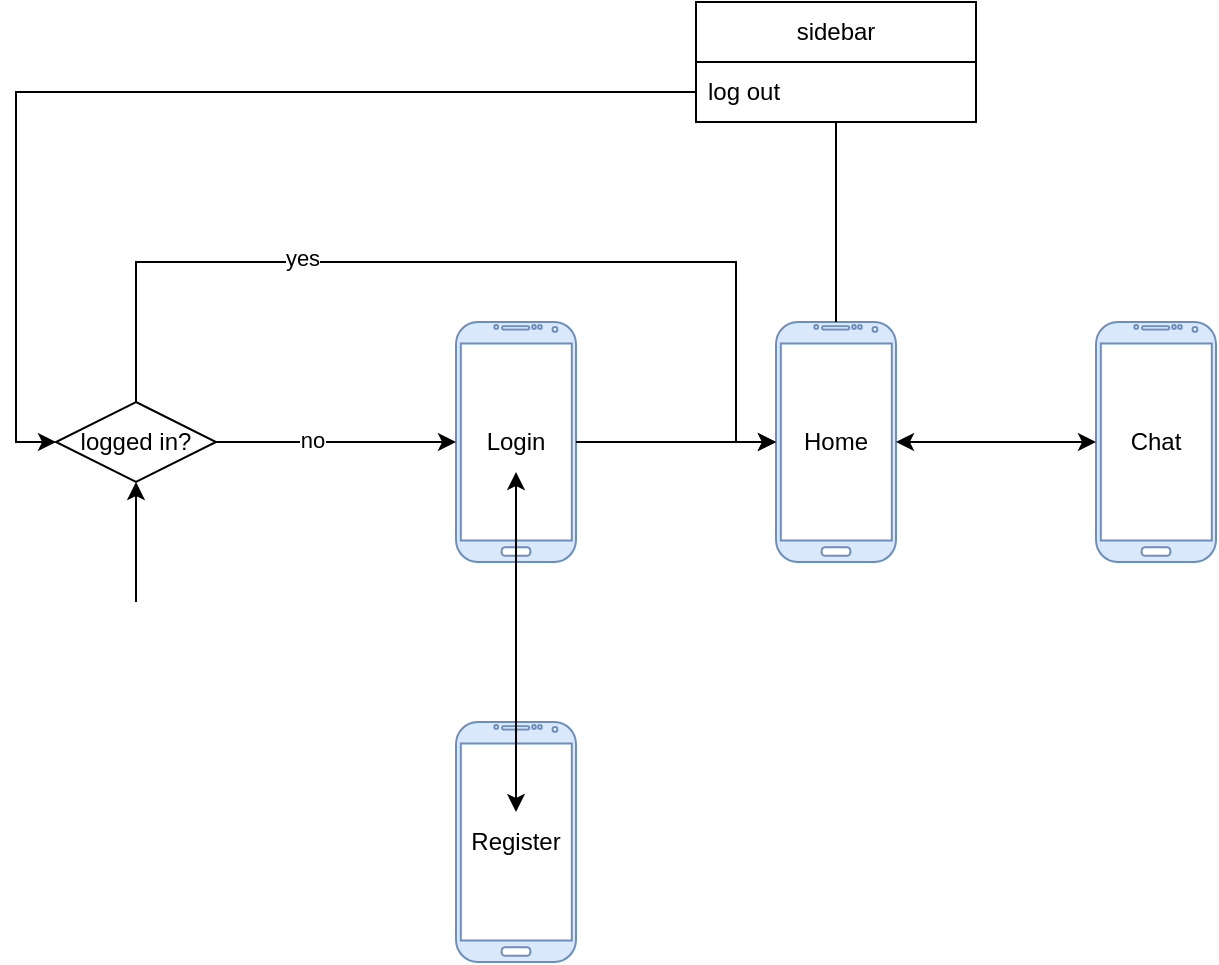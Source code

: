 <mxfile version="24.7.5">
  <diagram name="Page-1" id="qrwW4q_W7vreubdQsxT6">
    <mxGraphModel dx="902" dy="535" grid="1" gridSize="10" guides="1" tooltips="1" connect="1" arrows="1" fold="1" page="1" pageScale="1" pageWidth="2339" pageHeight="3300" math="0" shadow="0">
      <root>
        <mxCell id="0" />
        <mxCell id="1" parent="0" />
        <mxCell id="a9jxfNNQVSlXKTRZHNyh-4" value="" style="group" vertex="1" connectable="0" parent="1">
          <mxGeometry x="840" y="400" width="60" height="120" as="geometry" />
        </mxCell>
        <mxCell id="a9jxfNNQVSlXKTRZHNyh-5" value="" style="verticalLabelPosition=bottom;verticalAlign=top;html=1;shadow=0;dashed=0;strokeWidth=1;shape=mxgraph.android.phone2;strokeColor=#6c8ebf;fillColor=#dae8fc;" vertex="1" parent="a9jxfNNQVSlXKTRZHNyh-4">
          <mxGeometry width="60" height="120" as="geometry" />
        </mxCell>
        <mxCell id="a9jxfNNQVSlXKTRZHNyh-6" value="Login" style="text;html=1;align=center;verticalAlign=middle;whiteSpace=wrap;rounded=0;" vertex="1" parent="a9jxfNNQVSlXKTRZHNyh-4">
          <mxGeometry y="45" width="60" height="30" as="geometry" />
        </mxCell>
        <mxCell id="a9jxfNNQVSlXKTRZHNyh-7" value="" style="group" vertex="1" connectable="0" parent="1">
          <mxGeometry x="840" y="600" width="60" height="120" as="geometry" />
        </mxCell>
        <mxCell id="a9jxfNNQVSlXKTRZHNyh-8" value="" style="verticalLabelPosition=bottom;verticalAlign=top;html=1;shadow=0;dashed=0;strokeWidth=1;shape=mxgraph.android.phone2;strokeColor=#6c8ebf;fillColor=#dae8fc;" vertex="1" parent="a9jxfNNQVSlXKTRZHNyh-7">
          <mxGeometry width="60" height="120" as="geometry" />
        </mxCell>
        <mxCell id="a9jxfNNQVSlXKTRZHNyh-9" value="Register" style="text;html=1;align=center;verticalAlign=middle;whiteSpace=wrap;rounded=0;" vertex="1" parent="a9jxfNNQVSlXKTRZHNyh-7">
          <mxGeometry y="45" width="60" height="30" as="geometry" />
        </mxCell>
        <mxCell id="a9jxfNNQVSlXKTRZHNyh-10" value="" style="group" vertex="1" connectable="0" parent="1">
          <mxGeometry x="1000" y="400" width="60" height="120" as="geometry" />
        </mxCell>
        <mxCell id="a9jxfNNQVSlXKTRZHNyh-11" value="" style="verticalLabelPosition=bottom;verticalAlign=top;html=1;shadow=0;dashed=0;strokeWidth=1;shape=mxgraph.android.phone2;strokeColor=#6c8ebf;fillColor=#dae8fc;" vertex="1" parent="a9jxfNNQVSlXKTRZHNyh-10">
          <mxGeometry width="60" height="120" as="geometry" />
        </mxCell>
        <mxCell id="a9jxfNNQVSlXKTRZHNyh-12" value="Home" style="text;html=1;align=center;verticalAlign=middle;whiteSpace=wrap;rounded=0;" vertex="1" parent="a9jxfNNQVSlXKTRZHNyh-10">
          <mxGeometry y="45" width="60" height="30" as="geometry" />
        </mxCell>
        <mxCell id="a9jxfNNQVSlXKTRZHNyh-13" value="" style="group" vertex="1" connectable="0" parent="1">
          <mxGeometry x="1160" y="400" width="60" height="120" as="geometry" />
        </mxCell>
        <mxCell id="a9jxfNNQVSlXKTRZHNyh-14" value="" style="verticalLabelPosition=bottom;verticalAlign=top;html=1;shadow=0;dashed=0;strokeWidth=1;shape=mxgraph.android.phone2;strokeColor=#6c8ebf;fillColor=#dae8fc;" vertex="1" parent="a9jxfNNQVSlXKTRZHNyh-13">
          <mxGeometry width="60" height="120" as="geometry" />
        </mxCell>
        <mxCell id="a9jxfNNQVSlXKTRZHNyh-15" value="Chat" style="text;html=1;align=center;verticalAlign=middle;whiteSpace=wrap;rounded=0;" vertex="1" parent="a9jxfNNQVSlXKTRZHNyh-13">
          <mxGeometry y="45" width="60" height="30" as="geometry" />
        </mxCell>
        <mxCell id="a9jxfNNQVSlXKTRZHNyh-17" style="edgeStyle=orthogonalEdgeStyle;rounded=0;orthogonalLoop=1;jettySize=auto;html=1;" edge="1" parent="1" source="a9jxfNNQVSlXKTRZHNyh-6" target="a9jxfNNQVSlXKTRZHNyh-12">
          <mxGeometry relative="1" as="geometry" />
        </mxCell>
        <mxCell id="a9jxfNNQVSlXKTRZHNyh-18" style="edgeStyle=orthogonalEdgeStyle;rounded=0;orthogonalLoop=1;jettySize=auto;html=1;startArrow=classic;startFill=1;" edge="1" parent="1" source="a9jxfNNQVSlXKTRZHNyh-12" target="a9jxfNNQVSlXKTRZHNyh-15">
          <mxGeometry relative="1" as="geometry" />
        </mxCell>
        <mxCell id="a9jxfNNQVSlXKTRZHNyh-19" style="edgeStyle=orthogonalEdgeStyle;rounded=0;orthogonalLoop=1;jettySize=auto;html=1;startArrow=classic;startFill=1;" edge="1" parent="1" source="a9jxfNNQVSlXKTRZHNyh-6" target="a9jxfNNQVSlXKTRZHNyh-9">
          <mxGeometry relative="1" as="geometry" />
        </mxCell>
        <mxCell id="a9jxfNNQVSlXKTRZHNyh-31" style="edgeStyle=orthogonalEdgeStyle;rounded=0;orthogonalLoop=1;jettySize=auto;html=1;" edge="1" parent="1" source="a9jxfNNQVSlXKTRZHNyh-20" target="a9jxfNNQVSlXKTRZHNyh-6">
          <mxGeometry relative="1" as="geometry" />
        </mxCell>
        <mxCell id="a9jxfNNQVSlXKTRZHNyh-34" value="no" style="edgeLabel;html=1;align=center;verticalAlign=middle;resizable=0;points=[];" vertex="1" connectable="0" parent="a9jxfNNQVSlXKTRZHNyh-31">
          <mxGeometry x="-0.207" y="1" relative="1" as="geometry">
            <mxPoint as="offset" />
          </mxGeometry>
        </mxCell>
        <mxCell id="a9jxfNNQVSlXKTRZHNyh-35" style="edgeStyle=orthogonalEdgeStyle;rounded=0;orthogonalLoop=1;jettySize=auto;html=1;" edge="1" parent="1" source="a9jxfNNQVSlXKTRZHNyh-20" target="a9jxfNNQVSlXKTRZHNyh-12">
          <mxGeometry relative="1" as="geometry">
            <Array as="points">
              <mxPoint x="680" y="370" />
              <mxPoint x="980" y="370" />
              <mxPoint x="980" y="460" />
            </Array>
          </mxGeometry>
        </mxCell>
        <mxCell id="a9jxfNNQVSlXKTRZHNyh-36" value="yes" style="edgeLabel;html=1;align=center;verticalAlign=middle;resizable=0;points=[];" vertex="1" connectable="0" parent="a9jxfNNQVSlXKTRZHNyh-35">
          <mxGeometry x="-0.365" y="2" relative="1" as="geometry">
            <mxPoint as="offset" />
          </mxGeometry>
        </mxCell>
        <mxCell id="a9jxfNNQVSlXKTRZHNyh-20" value="logged in?" style="rhombus;whiteSpace=wrap;html=1;" vertex="1" parent="1">
          <mxGeometry x="640" y="440" width="80" height="40" as="geometry" />
        </mxCell>
        <mxCell id="a9jxfNNQVSlXKTRZHNyh-22" value="sidebar" style="swimlane;fontStyle=0;childLayout=stackLayout;horizontal=1;startSize=30;horizontalStack=0;resizeParent=1;resizeParentMax=0;resizeLast=0;collapsible=1;marginBottom=0;whiteSpace=wrap;html=1;" vertex="1" parent="1">
          <mxGeometry x="960" y="240" width="140" height="60" as="geometry" />
        </mxCell>
        <mxCell id="a9jxfNNQVSlXKTRZHNyh-25" value="log out" style="text;strokeColor=none;fillColor=none;align=left;verticalAlign=middle;spacingLeft=4;spacingRight=4;overflow=hidden;points=[[0,0.5],[1,0.5]];portConstraint=eastwest;rotatable=0;whiteSpace=wrap;html=1;" vertex="1" parent="a9jxfNNQVSlXKTRZHNyh-22">
          <mxGeometry y="30" width="140" height="30" as="geometry" />
        </mxCell>
        <mxCell id="a9jxfNNQVSlXKTRZHNyh-26" style="edgeStyle=orthogonalEdgeStyle;rounded=0;orthogonalLoop=1;jettySize=auto;html=1;endArrow=none;endFill=0;" edge="1" parent="1" source="a9jxfNNQVSlXKTRZHNyh-11" target="a9jxfNNQVSlXKTRZHNyh-22">
          <mxGeometry relative="1" as="geometry" />
        </mxCell>
        <mxCell id="a9jxfNNQVSlXKTRZHNyh-30" style="edgeStyle=orthogonalEdgeStyle;rounded=0;orthogonalLoop=1;jettySize=auto;html=1;entryX=0;entryY=0.5;entryDx=0;entryDy=0;" edge="1" parent="1" source="a9jxfNNQVSlXKTRZHNyh-25" target="a9jxfNNQVSlXKTRZHNyh-20">
          <mxGeometry relative="1" as="geometry" />
        </mxCell>
        <mxCell id="a9jxfNNQVSlXKTRZHNyh-37" value="" style="endArrow=classic;html=1;rounded=0;" edge="1" parent="1" target="a9jxfNNQVSlXKTRZHNyh-20">
          <mxGeometry width="50" height="50" relative="1" as="geometry">
            <mxPoint x="680" y="540" as="sourcePoint" />
            <mxPoint x="730" y="490" as="targetPoint" />
          </mxGeometry>
        </mxCell>
      </root>
    </mxGraphModel>
  </diagram>
</mxfile>
